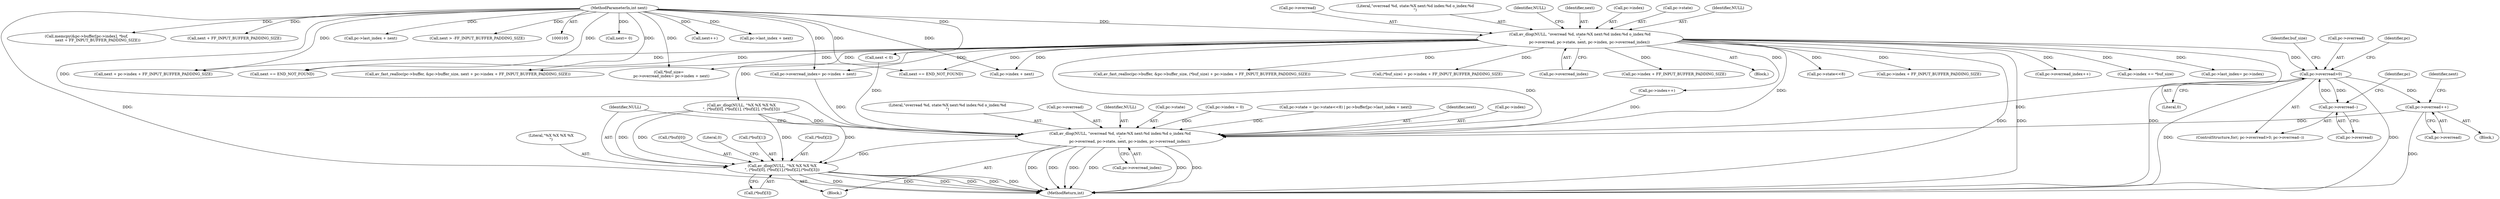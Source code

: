 digraph "0_FFmpeg_f31011e9abfb2ae75bb32bc44e2c34194c8dc40a@API" {
"1000152" [label="(Call,pc->overread>0)"];
"1000157" [label="(Call,pc->overread--)"];
"1000152" [label="(Call,pc->overread>0)"];
"1000116" [label="(Call,av_dlog(NULL, \"overread %d, state:%X next:%d index:%d o_index:%d\n\",\n                pc->overread, pc->state, next, pc->index, pc->overread_index))"];
"1000107" [label="(MethodParameterIn,int next)"];
"1000376" [label="(Call,pc->overread++)"];
"1000385" [label="(Call,av_dlog(NULL, \"overread %d, state:%X next:%d index:%d o_index:%d\n\",\n                pc->overread, pc->state, next, pc->index, pc->overread_index))"];
"1000401" [label="(Call,av_dlog(NULL, \"%X %X %X %X\n\", (*buf)[0], (*buf)[1],(*buf)[2],(*buf)[3]))"];
"1000285" [label="(Call,pc->index + FF_INPUT_BUFFER_PADDING_SIZE)"];
"1000387" [label="(Literal,\"overread %d, state:%X next:%d index:%d o_index:%d\n\")"];
"1000188" [label="(Call,next= 0)"];
"1000385" [label="(Call,av_dlog(NULL, \"overread %d, state:%X next:%d index:%d o_index:%d\n\",\n                pc->overread, pc->state, next, pc->index, pc->overread_index))"];
"1000126" [label="(Call,pc->index)"];
"1000175" [label="(Call,pc->overread_index++)"];
"1000388" [label="(Call,pc->overread)"];
"1000258" [label="(Call,pc->overread_index= pc->index + next)"];
"1000122" [label="(Call,pc->state)"];
"1000246" [label="(Call,pc->index += *buf_size)"];
"1000151" [label="(ControlStructure,for(; pc->overread>0; pc->overread--))"];
"1000191" [label="(Call,pc->last_index= pc->index)"];
"1000401" [label="(Call,av_dlog(NULL, \"%X %X %X %X\n\", (*buf)[0], (*buf)[1],(*buf)[2],(*buf)[3]))"];
"1000335" [label="(Call,next++)"];
"1000384" [label="(Block,)"];
"1000422" [label="(MethodReturn,int)"];
"1000371" [label="(Call,pc->last_index + next)"];
"1000167" [label="(Call,pc->index++)"];
"1000398" [label="(Call,pc->overread_index)"];
"1000386" [label="(Identifier,NULL)"];
"1000332" [label="(Call,next < 0)"];
"1000416" [label="(Call,(*buf)[3])"];
"1000157" [label="(Call,pc->overread--)"];
"1000206" [label="(Call,av_fast_realloc(pc->buffer, &pc->buffer_size, (*buf_size) + pc->index + FF_INPUT_BUFFER_PADDING_SIZE))"];
"1000117" [label="(Identifier,NULL)"];
"1000165" [label="(Identifier,pc)"];
"1000184" [label="(Call,next == END_NOT_FOUND)"];
"1000156" [label="(Literal,0)"];
"1000119" [label="(Call,pc->overread)"];
"1000118" [label="(Literal,\"overread %d, state:%X next:%d index:%d o_index:%d\n\")"];
"1000337" [label="(Block,)"];
"1000214" [label="(Call,(*buf_size) + pc->index + FF_INPUT_BUFFER_PADDING_SIZE)"];
"1000391" [label="(Call,pc->state)"];
"1000320" [label="(Call,pc->index = 0)"];
"1000376" [label="(Call,pc->overread++)"];
"1000183" [label="(Identifier,buf_size)"];
"1000129" [label="(Call,pc->overread_index)"];
"1000153" [label="(Call,pc->overread)"];
"1000133" [label="(Identifier,NULL)"];
"1000217" [label="(Call,pc->index + FF_INPUT_BUFFER_PADDING_SIZE)"];
"1000402" [label="(Identifier,NULL)"];
"1000404" [label="(Call,(*buf)[0])"];
"1000107" [label="(MethodParameterIn,int next)"];
"1000125" [label="(Identifier,next)"];
"1000421" [label="(Literal,0)"];
"1000377" [label="(Call,pc->overread)"];
"1000255" [label="(Call,*buf_size=\n    pc->overread_index= pc->index + next)"];
"1000275" [label="(Call,av_fast_realloc(pc->buffer, &pc->buffer_size, next + pc->index + FF_INPUT_BUFFER_PADDING_SIZE))"];
"1000116" [label="(Call,av_dlog(NULL, \"overread %d, state:%X next:%d index:%d o_index:%d\n\",\n                pc->overread, pc->state, next, pc->index, pc->overread_index))"];
"1000338" [label="(Call,pc->state = (pc->state<<8) | pc->buffer[pc->last_index + next])"];
"1000154" [label="(Identifier,pc)"];
"1000115" [label="(Block,)"];
"1000283" [label="(Call,next + pc->index + FF_INPUT_BUFFER_PADDING_SIZE)"];
"1000306" [label="(Call,memcpy(&pc->buffer[pc->index], *buf,\n                   next + FF_INPUT_BUFFER_PADDING_SIZE))"];
"1000408" [label="(Call,(*buf)[1])"];
"1000343" [label="(Call,pc->state<<8)"];
"1000152" [label="(Call,pc->overread>0)"];
"1000132" [label="(Call,av_dlog(NULL, \"%X %X %X %X\n\", (*buf)[0], (*buf)[1], (*buf)[2], (*buf)[3]))"];
"1000412" [label="(Call,(*buf)[2])"];
"1000317" [label="(Call,next + FF_INPUT_BUFFER_PADDING_SIZE)"];
"1000336" [label="(Identifier,next)"];
"1000394" [label="(Identifier,next)"];
"1000395" [label="(Call,pc->index)"];
"1000158" [label="(Call,pc->overread)"];
"1000199" [label="(Call,next == END_NOT_FOUND)"];
"1000262" [label="(Call,pc->index + next)"];
"1000352" [label="(Call,pc->last_index + next)"];
"1000403" [label="(Literal,\"%X %X %X %X\n\")"];
"1000302" [label="(Call,next > -FF_INPUT_BUFFER_PADDING_SIZE)"];
"1000152" -> "1000151"  [label="AST: "];
"1000152" -> "1000156"  [label="CFG: "];
"1000153" -> "1000152"  [label="AST: "];
"1000156" -> "1000152"  [label="AST: "];
"1000165" -> "1000152"  [label="CFG: "];
"1000183" -> "1000152"  [label="CFG: "];
"1000152" -> "1000422"  [label="DDG: "];
"1000152" -> "1000422"  [label="DDG: "];
"1000157" -> "1000152"  [label="DDG: "];
"1000116" -> "1000152"  [label="DDG: "];
"1000152" -> "1000157"  [label="DDG: "];
"1000152" -> "1000376"  [label="DDG: "];
"1000152" -> "1000385"  [label="DDG: "];
"1000157" -> "1000151"  [label="AST: "];
"1000157" -> "1000158"  [label="CFG: "];
"1000158" -> "1000157"  [label="AST: "];
"1000154" -> "1000157"  [label="CFG: "];
"1000116" -> "1000115"  [label="AST: "];
"1000116" -> "1000129"  [label="CFG: "];
"1000117" -> "1000116"  [label="AST: "];
"1000118" -> "1000116"  [label="AST: "];
"1000119" -> "1000116"  [label="AST: "];
"1000122" -> "1000116"  [label="AST: "];
"1000125" -> "1000116"  [label="AST: "];
"1000126" -> "1000116"  [label="AST: "];
"1000129" -> "1000116"  [label="AST: "];
"1000133" -> "1000116"  [label="CFG: "];
"1000116" -> "1000422"  [label="DDG: "];
"1000116" -> "1000422"  [label="DDG: "];
"1000116" -> "1000422"  [label="DDG: "];
"1000107" -> "1000116"  [label="DDG: "];
"1000116" -> "1000132"  [label="DDG: "];
"1000116" -> "1000167"  [label="DDG: "];
"1000116" -> "1000175"  [label="DDG: "];
"1000116" -> "1000184"  [label="DDG: "];
"1000116" -> "1000191"  [label="DDG: "];
"1000116" -> "1000199"  [label="DDG: "];
"1000116" -> "1000206"  [label="DDG: "];
"1000116" -> "1000214"  [label="DDG: "];
"1000116" -> "1000217"  [label="DDG: "];
"1000116" -> "1000246"  [label="DDG: "];
"1000116" -> "1000255"  [label="DDG: "];
"1000116" -> "1000258"  [label="DDG: "];
"1000116" -> "1000262"  [label="DDG: "];
"1000116" -> "1000275"  [label="DDG: "];
"1000116" -> "1000283"  [label="DDG: "];
"1000116" -> "1000285"  [label="DDG: "];
"1000116" -> "1000343"  [label="DDG: "];
"1000116" -> "1000385"  [label="DDG: "];
"1000116" -> "1000385"  [label="DDG: "];
"1000107" -> "1000105"  [label="AST: "];
"1000107" -> "1000422"  [label="DDG: "];
"1000107" -> "1000184"  [label="DDG: "];
"1000107" -> "1000188"  [label="DDG: "];
"1000107" -> "1000199"  [label="DDG: "];
"1000107" -> "1000255"  [label="DDG: "];
"1000107" -> "1000258"  [label="DDG: "];
"1000107" -> "1000262"  [label="DDG: "];
"1000107" -> "1000275"  [label="DDG: "];
"1000107" -> "1000283"  [label="DDG: "];
"1000107" -> "1000302"  [label="DDG: "];
"1000107" -> "1000306"  [label="DDG: "];
"1000107" -> "1000317"  [label="DDG: "];
"1000107" -> "1000332"  [label="DDG: "];
"1000107" -> "1000335"  [label="DDG: "];
"1000107" -> "1000352"  [label="DDG: "];
"1000107" -> "1000371"  [label="DDG: "];
"1000107" -> "1000385"  [label="DDG: "];
"1000376" -> "1000337"  [label="AST: "];
"1000376" -> "1000377"  [label="CFG: "];
"1000377" -> "1000376"  [label="AST: "];
"1000336" -> "1000376"  [label="CFG: "];
"1000376" -> "1000422"  [label="DDG: "];
"1000376" -> "1000385"  [label="DDG: "];
"1000385" -> "1000384"  [label="AST: "];
"1000385" -> "1000398"  [label="CFG: "];
"1000386" -> "1000385"  [label="AST: "];
"1000387" -> "1000385"  [label="AST: "];
"1000388" -> "1000385"  [label="AST: "];
"1000391" -> "1000385"  [label="AST: "];
"1000394" -> "1000385"  [label="AST: "];
"1000395" -> "1000385"  [label="AST: "];
"1000398" -> "1000385"  [label="AST: "];
"1000402" -> "1000385"  [label="CFG: "];
"1000385" -> "1000422"  [label="DDG: "];
"1000385" -> "1000422"  [label="DDG: "];
"1000385" -> "1000422"  [label="DDG: "];
"1000385" -> "1000422"  [label="DDG: "];
"1000385" -> "1000422"  [label="DDG: "];
"1000385" -> "1000422"  [label="DDG: "];
"1000132" -> "1000385"  [label="DDG: "];
"1000338" -> "1000385"  [label="DDG: "];
"1000332" -> "1000385"  [label="DDG: "];
"1000320" -> "1000385"  [label="DDG: "];
"1000167" -> "1000385"  [label="DDG: "];
"1000258" -> "1000385"  [label="DDG: "];
"1000385" -> "1000401"  [label="DDG: "];
"1000401" -> "1000384"  [label="AST: "];
"1000401" -> "1000416"  [label="CFG: "];
"1000402" -> "1000401"  [label="AST: "];
"1000403" -> "1000401"  [label="AST: "];
"1000404" -> "1000401"  [label="AST: "];
"1000408" -> "1000401"  [label="AST: "];
"1000412" -> "1000401"  [label="AST: "];
"1000416" -> "1000401"  [label="AST: "];
"1000421" -> "1000401"  [label="CFG: "];
"1000401" -> "1000422"  [label="DDG: "];
"1000401" -> "1000422"  [label="DDG: "];
"1000401" -> "1000422"  [label="DDG: "];
"1000401" -> "1000422"  [label="DDG: "];
"1000401" -> "1000422"  [label="DDG: "];
"1000401" -> "1000422"  [label="DDG: "];
"1000132" -> "1000401"  [label="DDG: "];
"1000132" -> "1000401"  [label="DDG: "];
"1000132" -> "1000401"  [label="DDG: "];
"1000132" -> "1000401"  [label="DDG: "];
}

